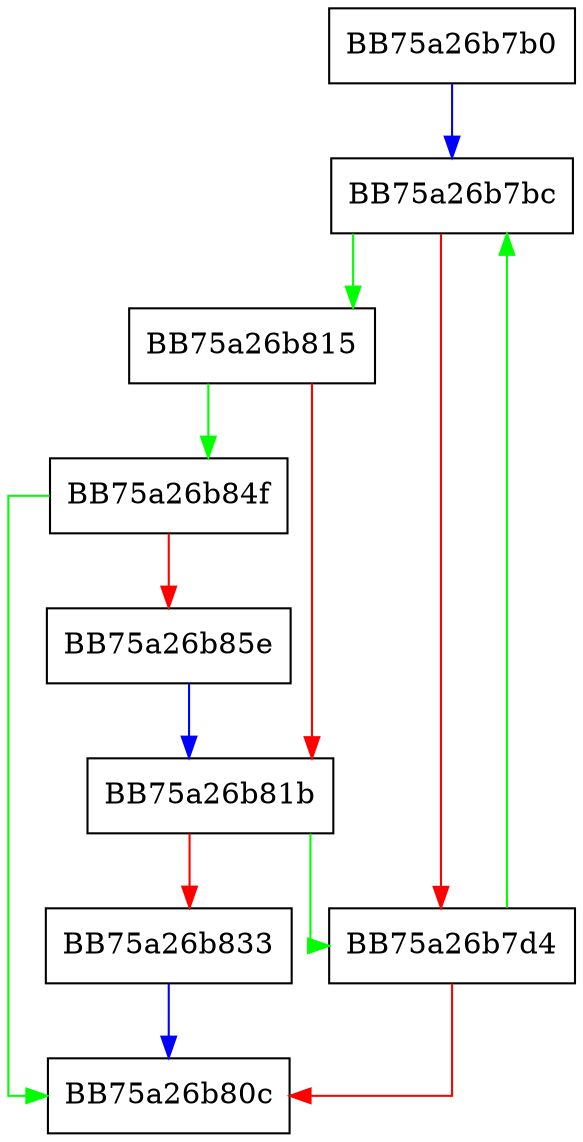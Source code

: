 digraph load_cache {
  node [shape="box"];
  graph [splines=ortho];
  BB75a26b7b0 -> BB75a26b7bc [color="blue"];
  BB75a26b7bc -> BB75a26b815 [color="green"];
  BB75a26b7bc -> BB75a26b7d4 [color="red"];
  BB75a26b7d4 -> BB75a26b7bc [color="green"];
  BB75a26b7d4 -> BB75a26b80c [color="red"];
  BB75a26b815 -> BB75a26b84f [color="green"];
  BB75a26b815 -> BB75a26b81b [color="red"];
  BB75a26b81b -> BB75a26b7d4 [color="green"];
  BB75a26b81b -> BB75a26b833 [color="red"];
  BB75a26b833 -> BB75a26b80c [color="blue"];
  BB75a26b84f -> BB75a26b80c [color="green"];
  BB75a26b84f -> BB75a26b85e [color="red"];
  BB75a26b85e -> BB75a26b81b [color="blue"];
}